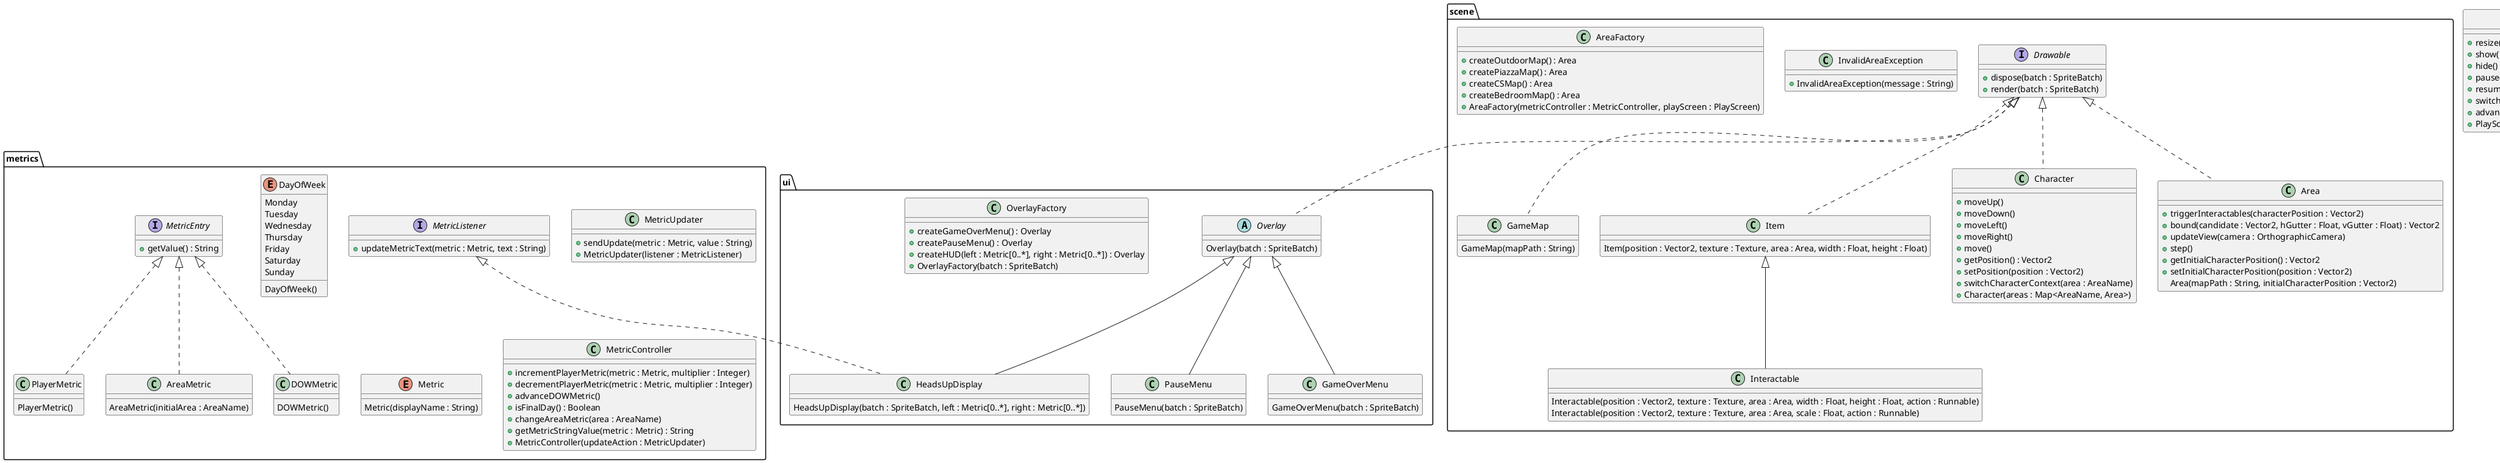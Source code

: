 @startuml
'https://plantuml.com/class-diagram

package scene {
    interface Drawable {
        +dispose(batch : SpriteBatch)
        +render(batch : SpriteBatch)
    }

    class InvalidAreaException {
        +InvalidAreaException(message : String)
    }

    class AreaFactory {
        +createOutdoorMap() : Area
        +createPiazzaMap() : Area
        +createCSMap() : Area
        +createBedroomMap() : Area
        +AreaFactory(metricController : MetricController, playScreen : PlayScreen)
    }

    class GameMap {
        GameMap(mapPath : String)
    }

    class Item {
        Item(position : Vector2, texture : Texture, area : Area, width : Float, height : Float)
    }

    class Interactable {
        Interactable(position : Vector2, texture : Texture, area : Area, width : Float, height : Float, action : Runnable)
        Interactable(position : Vector2, texture : Texture, area : Area, scale : Float, action : Runnable)
    }

    class Character {
        +moveUp()
        +moveDown()
        +moveLeft()
        +moveRight()
        +move()
        +getPosition() : Vector2
        +setPosition(position : Vector2)
        +switchCharacterContext(area : AreaName)
        +Character(areas : Map<AreaName, Area>)
    }

    class Area {
        +triggerInteractables(characterPosition : Vector2)
        +bound(candidate : Vector2, hGutter : Float, vGutter : Float) : Vector2
        +updateView(camera : OrthographicCamera)
        +step()
        +getInitialCharacterPosition() : Vector2
        +setInitialCharacterPosition(position : Vector2)
        Area(mapPath : String, initialCharacterPosition : Vector2)
    }

    Drawable <|.. Area
    Drawable <|.. Character
    Drawable <|.. Item
    Item <|-- Interactable
    Drawable <|.. GameMap
}

package metrics {
    interface MetricListener {
        +updateMetricText(metric : Metric, text : String)
    }

    interface MetricEntry {
        +getValue() : String
    }

    class AreaMetric {
        AreaMetric(initialArea : AreaName)
    }

    enum DayOfWeek {
        Monday
        Tuesday
        Wednesday
        Thursday
        Friday
        Saturday
        Sunday

        DayOfWeek()
    }

    class DOWMetric {
        DOWMetric()
    }

    class PlayerMetric {
        PlayerMetric()
    }

    class MetricUpdater {
        +sendUpdate(metric : Metric, value : String)
        +MetricUpdater(listener : MetricListener)
    }

    enum Metric {
        Metric(displayName : String)
    }

    class MetricController {
        +incrementPlayerMetric(metric : Metric, multiplier : Integer)
        +decrementPlayerMetric(metric : Metric, multiplier : Integer)
        +advanceDOWMetric()
        +isFinalDay() : Boolean
        +changeAreaMetric(area : AreaName)
        +getMetricStringValue(metric : Metric) : String
        +MetricController(updateAction : MetricUpdater)
    }

    MetricEntry <|.. AreaMetric
    MetricEntry <|.. DOWMetric
    MetricEntry <|.. PlayerMetric
}

package ui {
    abstract class Overlay {
        Overlay(batch : SpriteBatch)
    }

    class HeadsUpDisplay {
        HeadsUpDisplay(batch : SpriteBatch, left : Metric[0..*], right : Metric[0..*])
    }

    class PauseMenu {
        PauseMenu(batch : SpriteBatch)
    }

    class GameOverMenu {
        GameOverMenu(batch : SpriteBatch)
    }

    class OverlayFactory {
        +createGameOverMenu() : Overlay
        +createPauseMenu() : Overlay
        +createHUD(left : Metric[0..*], right : Metric[0..*]) : Overlay
        +OverlayFactory(batch : SpriteBatch)
    }

    Overlay <|-- GameOverMenu
    Overlay <|-- HeadsUpDisplay
    Overlay <|-- PauseMenu
    Drawable <|.. Overlay
    MetricListener <|.. HeadsUpDisplay
}

class PlayScreen {
    +resize(width : Integer, height : Integer)
    +show()
    +hide()
    +pause()
    +resume()
    +switchArea(area : AreaName)
    +advanceDay()
    +PlayScreen(batch : SpriteBatch)
}

@enduml

